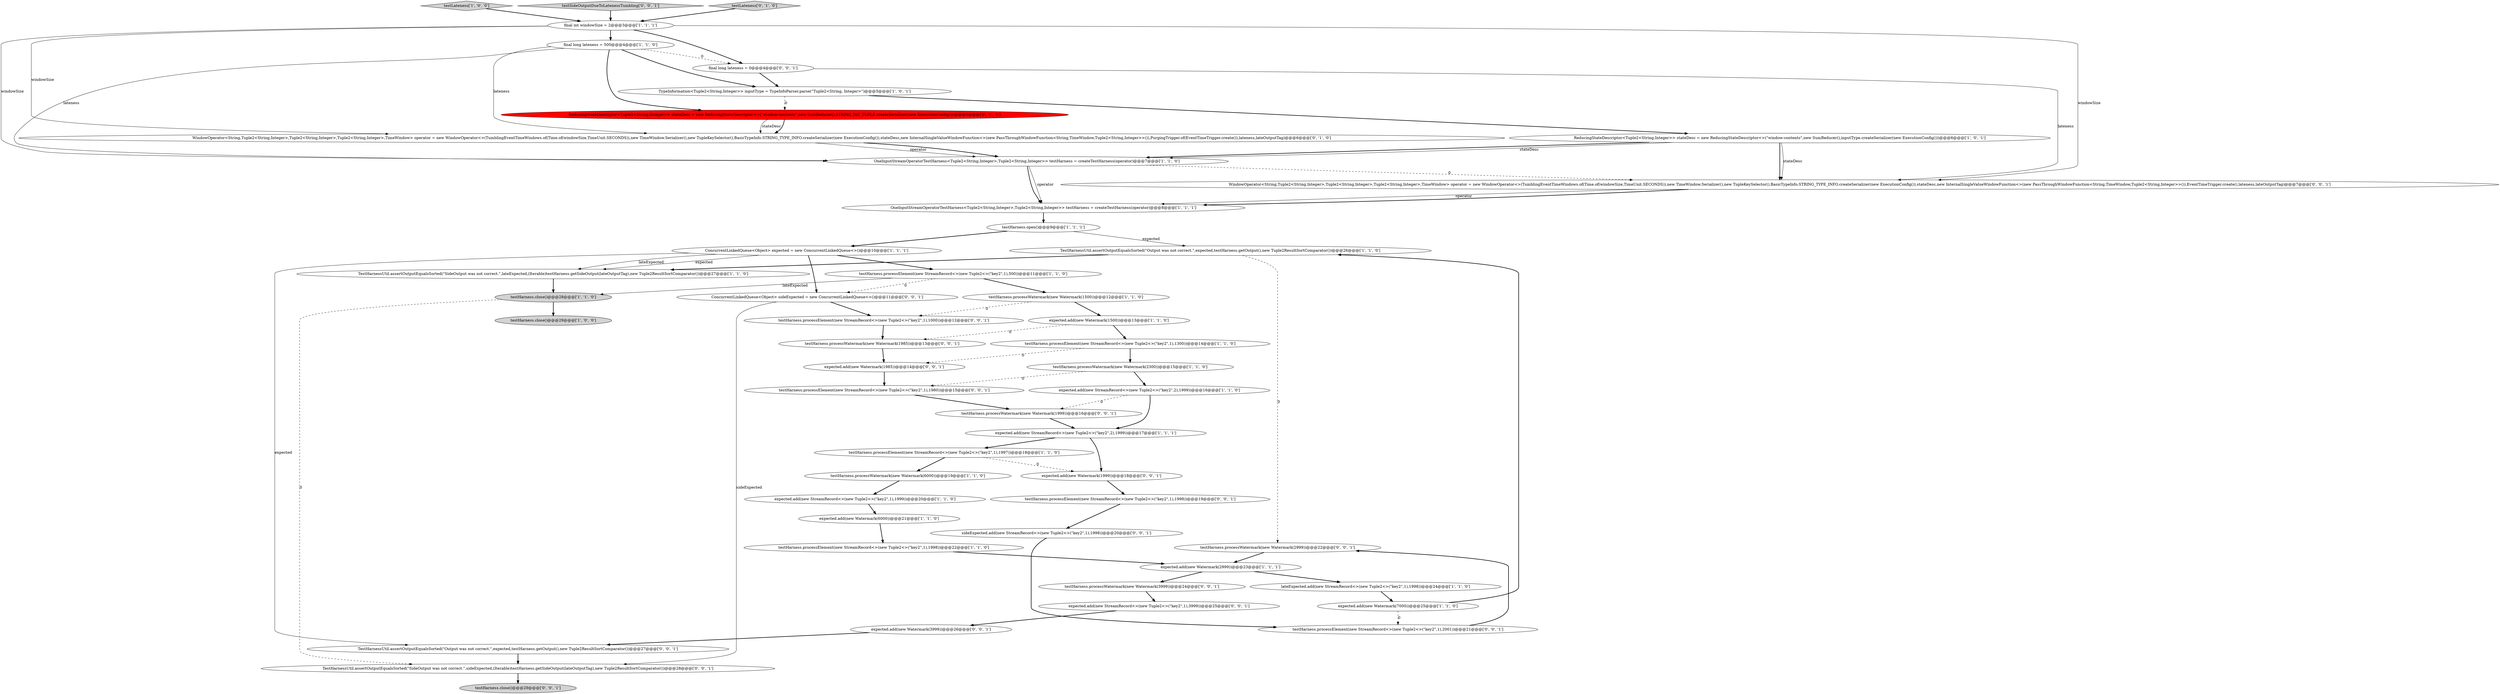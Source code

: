 digraph {
18 [style = filled, label = "testLateness['1', '0', '0']", fillcolor = lightgray, shape = diamond image = "AAA0AAABBB1BBB"];
25 [style = filled, label = "testHarness.open()@@@9@@@['1', '1', '1']", fillcolor = white, shape = ellipse image = "AAA0AAABBB1BBB"];
39 [style = filled, label = "WindowOperator<String,Tuple2<String,Integer>,Tuple2<String,Integer>,Tuple2<String,Integer>,TimeWindow> operator = new WindowOperator<>(TumblingEventTimeWindows.of(Time.of(windowSize,TimeUnit.SECONDS)),new TimeWindow.Serializer(),new TupleKeySelector(),BasicTypeInfo.STRING_TYPE_INFO.createSerializer(new ExecutionConfig()),stateDesc,new InternalSingleValueWindowFunction<>(new PassThroughWindowFunction<String,TimeWindow,Tuple2<String,Integer>>()),EventTimeTrigger.create(),lateness,lateOutputTag)@@@7@@@['0', '0', '1']", fillcolor = white, shape = ellipse image = "AAA0AAABBB3BBB"];
20 [style = filled, label = "testHarness.processWatermark(new Watermark(6000))@@@19@@@['1', '1', '0']", fillcolor = white, shape = ellipse image = "AAA0AAABBB1BBB"];
35 [style = filled, label = "testHarness.processWatermark(new Watermark(3999))@@@24@@@['0', '0', '1']", fillcolor = white, shape = ellipse image = "AAA0AAABBB3BBB"];
7 [style = filled, label = "expected.add(new Watermark(7000))@@@25@@@['1', '1', '0']", fillcolor = white, shape = ellipse image = "AAA0AAABBB1BBB"];
41 [style = filled, label = "testHarness.processWatermark(new Watermark(1999))@@@16@@@['0', '0', '1']", fillcolor = white, shape = ellipse image = "AAA0AAABBB3BBB"];
37 [style = filled, label = "testHarness.processElement(new StreamRecord<>(new Tuple2<>(\"key2\",1),2001))@@@21@@@['0', '0', '1']", fillcolor = white, shape = ellipse image = "AAA0AAABBB3BBB"];
24 [style = filled, label = "TestHarnessUtil.assertOutputEqualsSorted(\"Output was not correct.\",expected,testHarness.getOutput(),new Tuple2ResultSortComparator())@@@26@@@['1', '1', '0']", fillcolor = white, shape = ellipse image = "AAA0AAABBB1BBB"];
26 [style = filled, label = "expected.add(new StreamRecord<>(new Tuple2<>(\"key2\",2),1999))@@@16@@@['1', '1', '0']", fillcolor = white, shape = ellipse image = "AAA0AAABBB1BBB"];
42 [style = filled, label = "expected.add(new Watermark(1999))@@@18@@@['0', '0', '1']", fillcolor = white, shape = ellipse image = "AAA0AAABBB3BBB"];
11 [style = filled, label = "TypeInformation<Tuple2<String,Integer>> inputType = TypeInfoParser.parse(\"Tuple2<String, Integer>\")@@@5@@@['1', '0', '1']", fillcolor = white, shape = ellipse image = "AAA0AAABBB1BBB"];
31 [style = filled, label = "testSideOutputDueToLatenessTumbling['0', '0', '1']", fillcolor = lightgray, shape = diamond image = "AAA0AAABBB3BBB"];
9 [style = filled, label = "ReducingStateDescriptor<Tuple2<String,Integer>> stateDesc = new ReducingStateDescriptor<>(\"window-contents\",new SumReducer(),inputType.createSerializer(new ExecutionConfig()))@@@6@@@['1', '0', '1']", fillcolor = white, shape = ellipse image = "AAA0AAABBB1BBB"];
0 [style = filled, label = "expected.add(new Watermark(2999))@@@23@@@['1', '1', '1']", fillcolor = white, shape = ellipse image = "AAA0AAABBB1BBB"];
15 [style = filled, label = "expected.add(new StreamRecord<>(new Tuple2<>(\"key2\",2),1999))@@@17@@@['1', '1', '1']", fillcolor = white, shape = ellipse image = "AAA0AAABBB1BBB"];
29 [style = filled, label = "testLateness['0', '1', '0']", fillcolor = lightgray, shape = diamond image = "AAA0AAABBB2BBB"];
6 [style = filled, label = "testHarness.processElement(new StreamRecord<>(new Tuple2<>(\"key2\",1),500))@@@11@@@['1', '1', '0']", fillcolor = white, shape = ellipse image = "AAA0AAABBB1BBB"];
2 [style = filled, label = "testHarness.processElement(new StreamRecord<>(new Tuple2<>(\"key2\",1),1300))@@@14@@@['1', '1', '0']", fillcolor = white, shape = ellipse image = "AAA0AAABBB1BBB"];
30 [style = filled, label = "WindowOperator<String,Tuple2<String,Integer>,Tuple2<String,Integer>,Tuple2<String,Integer>,TimeWindow> operator = new WindowOperator<>(TumblingEventTimeWindows.of(Time.of(windowSize,TimeUnit.SECONDS)),new TimeWindow.Serializer(),new TupleKeySelector(),BasicTypeInfo.STRING_TYPE_INFO.createSerializer(new ExecutionConfig()),stateDesc,new InternalSingleValueWindowFunction<>(new PassThroughWindowFunction<String,TimeWindow,Tuple2<String,Integer>>()),PurgingTrigger.of(EventTimeTrigger.create()),lateness,lateOutputTag)@@@6@@@['0', '1', '0']", fillcolor = white, shape = ellipse image = "AAA0AAABBB2BBB"];
43 [style = filled, label = "TestHarnessUtil.assertOutputEqualsSorted(\"Output was not correct.\",expected,testHarness.getOutput(),new Tuple2ResultSortComparator())@@@27@@@['0', '0', '1']", fillcolor = white, shape = ellipse image = "AAA0AAABBB3BBB"];
5 [style = filled, label = "expected.add(new Watermark(1500))@@@13@@@['1', '1', '0']", fillcolor = white, shape = ellipse image = "AAA0AAABBB1BBB"];
21 [style = filled, label = "ConcurrentLinkedQueue<Object> expected = new ConcurrentLinkedQueue<>()@@@10@@@['1', '1', '1']", fillcolor = white, shape = ellipse image = "AAA0AAABBB1BBB"];
44 [style = filled, label = "expected.add(new StreamRecord<>(new Tuple2<>(\"key2\",1),3999))@@@25@@@['0', '0', '1']", fillcolor = white, shape = ellipse image = "AAA0AAABBB3BBB"];
4 [style = filled, label = "testHarness.close()@@@28@@@['1', '1', '0']", fillcolor = lightgray, shape = ellipse image = "AAA0AAABBB1BBB"];
48 [style = filled, label = "ConcurrentLinkedQueue<Object> sideExpected = new ConcurrentLinkedQueue<>()@@@11@@@['0', '0', '1']", fillcolor = white, shape = ellipse image = "AAA0AAABBB3BBB"];
3 [style = filled, label = "TestHarnessUtil.assertOutputEqualsSorted(\"SideOutput was not correct.\",lateExpected,(Iterable)testHarness.getSideOutput(lateOutputTag),new Tuple2ResultSortComparator())@@@27@@@['1', '1', '0']", fillcolor = white, shape = ellipse image = "AAA0AAABBB1BBB"];
45 [style = filled, label = "testHarness.processElement(new StreamRecord<>(new Tuple2<>(\"key2\",1),1998))@@@19@@@['0', '0', '1']", fillcolor = white, shape = ellipse image = "AAA0AAABBB3BBB"];
49 [style = filled, label = "testHarness.processElement(new StreamRecord<>(new Tuple2<>(\"key2\",1),1980))@@@15@@@['0', '0', '1']", fillcolor = white, shape = ellipse image = "AAA0AAABBB3BBB"];
33 [style = filled, label = "testHarness.processWatermark(new Watermark(2999))@@@22@@@['0', '0', '1']", fillcolor = white, shape = ellipse image = "AAA0AAABBB3BBB"];
47 [style = filled, label = "sideExpected.add(new StreamRecord<>(new Tuple2<>(\"key2\",1),1998))@@@20@@@['0', '0', '1']", fillcolor = white, shape = ellipse image = "AAA0AAABBB3BBB"];
10 [style = filled, label = "testHarness.close()@@@29@@@['1', '0', '0']", fillcolor = lightgray, shape = ellipse image = "AAA0AAABBB1BBB"];
17 [style = filled, label = "testHarness.processElement(new StreamRecord<>(new Tuple2<>(\"key2\",1),1997))@@@18@@@['1', '1', '0']", fillcolor = white, shape = ellipse image = "AAA0AAABBB1BBB"];
19 [style = filled, label = "OneInputStreamOperatorTestHarness<Tuple2<String,Integer>,Tuple2<String,Integer>> testHarness = createTestHarness(operator)@@@7@@@['1', '1', '0']", fillcolor = white, shape = ellipse image = "AAA0AAABBB1BBB"];
23 [style = filled, label = "lateExpected.add(new StreamRecord<>(new Tuple2<>(\"key2\",1),1998))@@@24@@@['1', '1', '0']", fillcolor = white, shape = ellipse image = "AAA0AAABBB1BBB"];
22 [style = filled, label = "testHarness.processWatermark(new Watermark(2300))@@@15@@@['1', '1', '0']", fillcolor = white, shape = ellipse image = "AAA0AAABBB1BBB"];
27 [style = filled, label = "OneInputStreamOperatorTestHarness<Tuple2<String,Integer>,Tuple2<String,Integer>> testHarness = createTestHarness(operator)@@@8@@@['1', '1', '1']", fillcolor = white, shape = ellipse image = "AAA0AAABBB1BBB"];
8 [style = filled, label = "expected.add(new StreamRecord<>(new Tuple2<>(\"key2\",1),1999))@@@20@@@['1', '1', '0']", fillcolor = white, shape = ellipse image = "AAA0AAABBB1BBB"];
34 [style = filled, label = "TestHarnessUtil.assertOutputEqualsSorted(\"SideOutput was not correct.\",sideExpected,(Iterable)testHarness.getSideOutput(lateOutputTag),new Tuple2ResultSortComparator())@@@28@@@['0', '0', '1']", fillcolor = white, shape = ellipse image = "AAA0AAABBB3BBB"];
13 [style = filled, label = "testHarness.processElement(new StreamRecord<>(new Tuple2<>(\"key2\",1),1998))@@@22@@@['1', '1', '0']", fillcolor = white, shape = ellipse image = "AAA0AAABBB1BBB"];
46 [style = filled, label = "expected.add(new Watermark(1985))@@@14@@@['0', '0', '1']", fillcolor = white, shape = ellipse image = "AAA0AAABBB3BBB"];
50 [style = filled, label = "expected.add(new Watermark(3999))@@@26@@@['0', '0', '1']", fillcolor = white, shape = ellipse image = "AAA0AAABBB3BBB"];
14 [style = filled, label = "final long lateness = 500@@@4@@@['1', '1', '0']", fillcolor = white, shape = ellipse image = "AAA0AAABBB1BBB"];
38 [style = filled, label = "final long lateness = 0@@@4@@@['0', '0', '1']", fillcolor = white, shape = ellipse image = "AAA0AAABBB3BBB"];
32 [style = filled, label = "testHarness.processWatermark(new Watermark(1985))@@@13@@@['0', '0', '1']", fillcolor = white, shape = ellipse image = "AAA0AAABBB3BBB"];
12 [style = filled, label = "final int windowSize = 2@@@3@@@['1', '1', '1']", fillcolor = white, shape = ellipse image = "AAA0AAABBB1BBB"];
28 [style = filled, label = "ReducingStateDescriptor<Tuple2<String,Integer>> stateDesc = new ReducingStateDescriptor<>(\"window-contents\",new SumReducer(),STRING_INT_TUPLE.createSerializer(new ExecutionConfig()))@@@5@@@['0', '1', '0']", fillcolor = red, shape = ellipse image = "AAA1AAABBB2BBB"];
40 [style = filled, label = "testHarness.processElement(new StreamRecord<>(new Tuple2<>(\"key2\",1),1000))@@@12@@@['0', '0', '1']", fillcolor = white, shape = ellipse image = "AAA0AAABBB3BBB"];
1 [style = filled, label = "expected.add(new Watermark(6000))@@@21@@@['1', '1', '0']", fillcolor = white, shape = ellipse image = "AAA0AAABBB1BBB"];
36 [style = filled, label = "testHarness.close()@@@29@@@['0', '0', '1']", fillcolor = lightgray, shape = ellipse image = "AAA0AAABBB3BBB"];
16 [style = filled, label = "testHarness.processWatermark(new Watermark(1500))@@@12@@@['1', '1', '0']", fillcolor = white, shape = ellipse image = "AAA0AAABBB1BBB"];
41->15 [style = bold, label=""];
42->45 [style = bold, label=""];
12->39 [style = solid, label="windowSize"];
21->48 [style = bold, label=""];
14->28 [style = bold, label=""];
2->46 [style = dashed, label="0"];
47->37 [style = bold, label=""];
11->9 [style = bold, label=""];
3->4 [style = bold, label=""];
1->13 [style = bold, label=""];
33->0 [style = bold, label=""];
8->1 [style = bold, label=""];
15->17 [style = bold, label=""];
12->38 [style = bold, label=""];
26->15 [style = bold, label=""];
37->33 [style = bold, label=""];
14->11 [style = bold, label=""];
27->25 [style = bold, label=""];
25->21 [style = bold, label=""];
17->20 [style = bold, label=""];
28->30 [style = solid, label="stateDesc"];
25->24 [style = solid, label="expected"];
30->19 [style = solid, label="operator"];
9->39 [style = bold, label=""];
50->43 [style = bold, label=""];
28->30 [style = bold, label=""];
35->44 [style = bold, label=""];
24->33 [style = dashed, label="0"];
38->11 [style = bold, label=""];
22->49 [style = dashed, label="0"];
18->12 [style = bold, label=""];
44->50 [style = bold, label=""];
5->32 [style = dashed, label="0"];
30->19 [style = bold, label=""];
7->24 [style = bold, label=""];
20->8 [style = bold, label=""];
38->39 [style = solid, label="lateness"];
0->23 [style = bold, label=""];
34->36 [style = bold, label=""];
4->34 [style = dashed, label="0"];
12->14 [style = bold, label=""];
49->41 [style = bold, label=""];
23->7 [style = bold, label=""];
6->4 [style = solid, label="lateExpected"];
43->34 [style = bold, label=""];
48->34 [style = solid, label="sideExpected"];
24->3 [style = bold, label=""];
16->40 [style = dashed, label="0"];
13->0 [style = bold, label=""];
39->27 [style = solid, label="operator"];
22->26 [style = bold, label=""];
4->10 [style = bold, label=""];
21->43 [style = solid, label="expected"];
32->46 [style = bold, label=""];
6->48 [style = dashed, label="0"];
21->3 [style = solid, label="expected"];
17->42 [style = dashed, label="0"];
14->30 [style = solid, label="lateness"];
31->12 [style = bold, label=""];
26->41 [style = dashed, label="0"];
19->27 [style = solid, label="operator"];
19->39 [style = dashed, label="0"];
14->38 [style = dashed, label="0"];
40->32 [style = bold, label=""];
16->5 [style = bold, label=""];
9->19 [style = bold, label=""];
9->19 [style = solid, label="stateDesc"];
9->39 [style = solid, label="stateDesc"];
14->19 [style = solid, label="lateness"];
21->6 [style = bold, label=""];
12->30 [style = solid, label="windowSize"];
46->49 [style = bold, label=""];
21->3 [style = solid, label="lateExpected"];
39->27 [style = bold, label=""];
48->40 [style = bold, label=""];
11->28 [style = dashed, label="0"];
5->2 [style = bold, label=""];
29->12 [style = bold, label=""];
15->42 [style = bold, label=""];
6->16 [style = bold, label=""];
19->27 [style = bold, label=""];
45->47 [style = bold, label=""];
12->19 [style = solid, label="windowSize"];
0->35 [style = bold, label=""];
7->37 [style = dashed, label="0"];
2->22 [style = bold, label=""];
}
